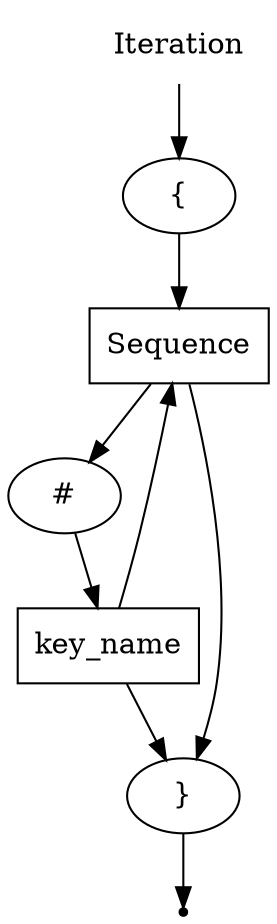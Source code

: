 digraph Iteration {
    start [label = "Iteration" shape = plaintext];
    end [label = "" shape = point];
    A [label = "Sequence" shape = box];
    B [label = "#" shape = oval];
    C [label = "key_name" shape = box];
    E [label = "{" shape = oval];
    F [label = "}" shape = oval];
    start -> E;
    E -> A;
    A -> B;
    B -> C;
    C -> F;
    C -> A;
    A -> F;
    F -> end;
}